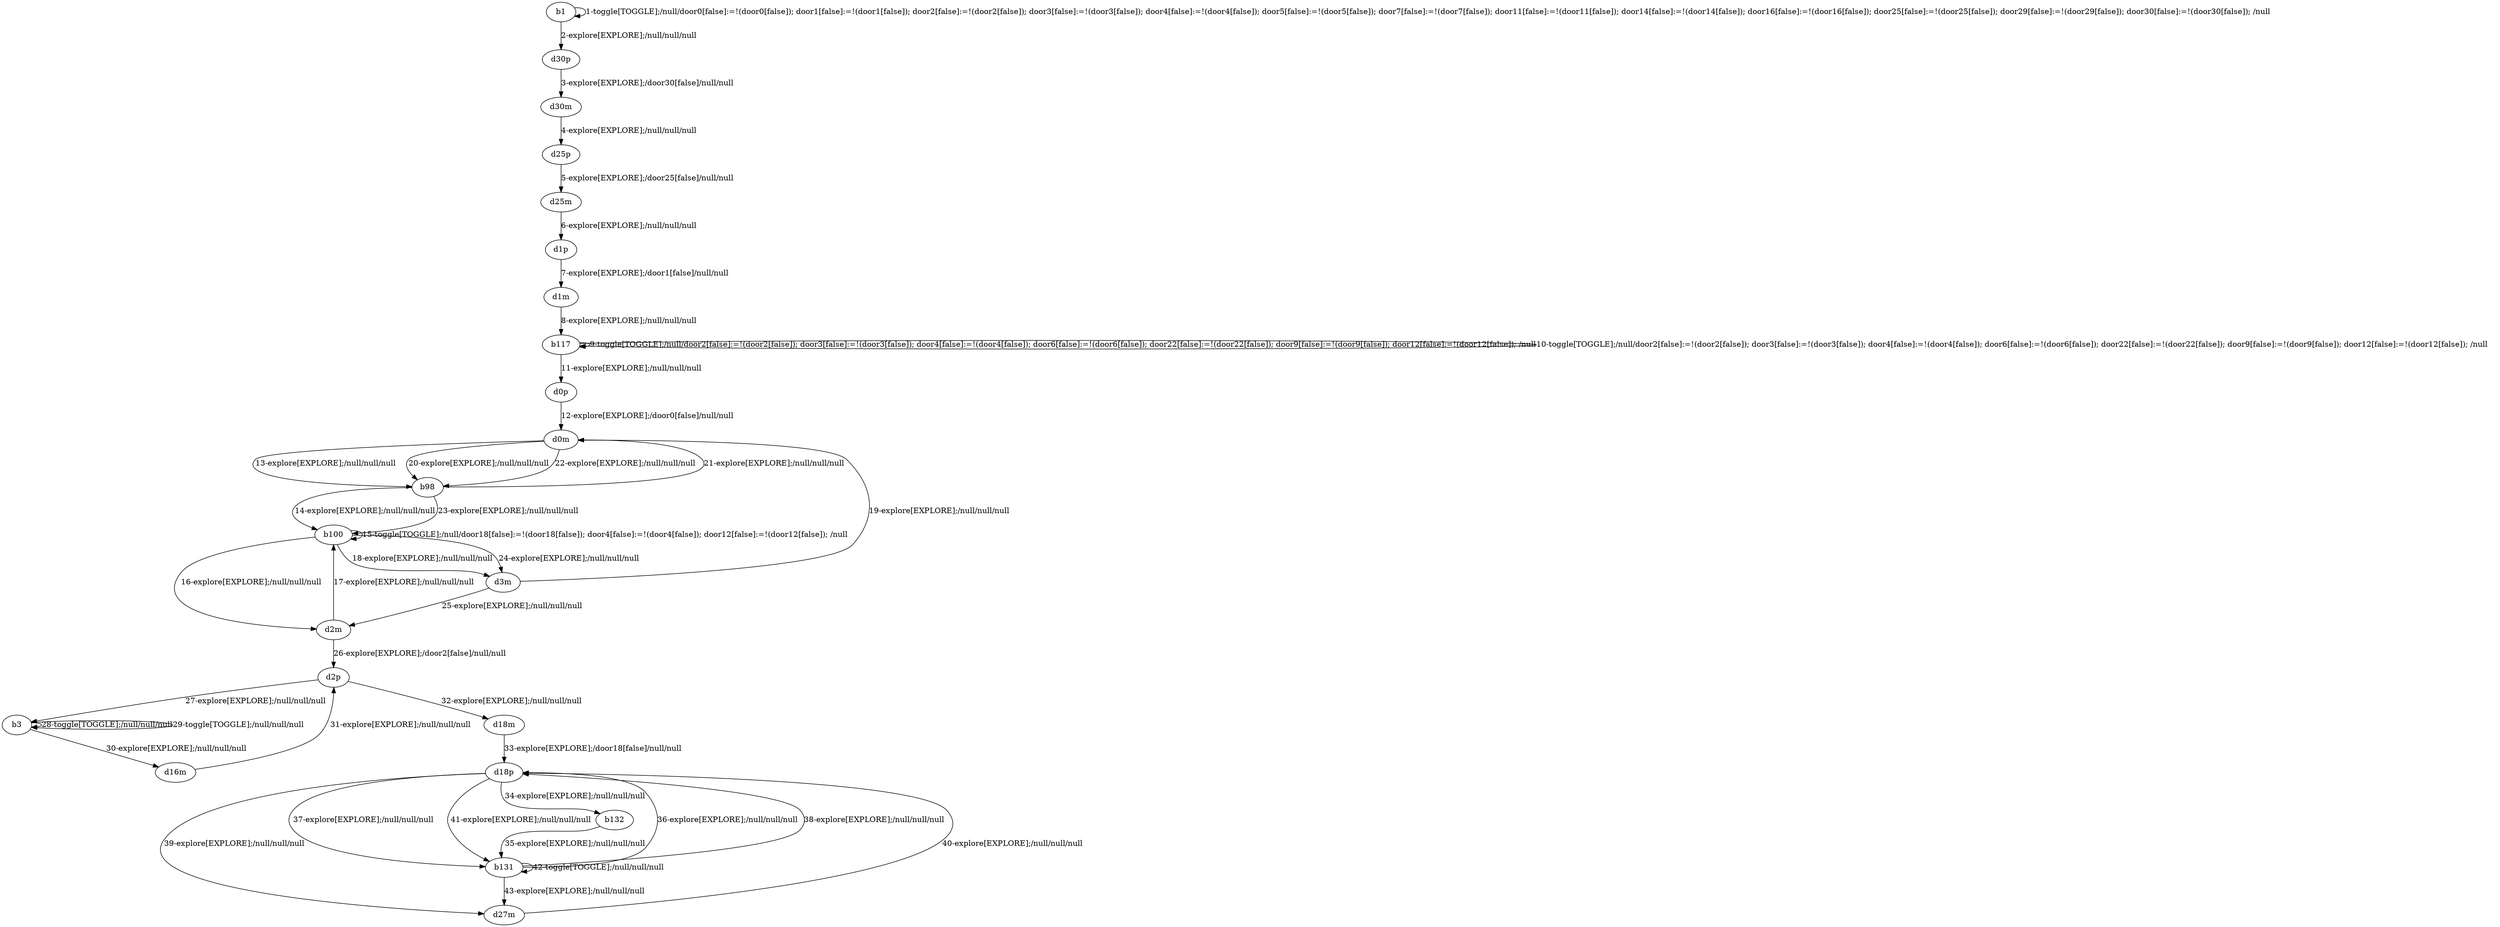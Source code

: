 # Total number of goals covered by this test: 2
# d2p --> d18m
# d27m --> d18p

digraph g {
"b1" -> "b1" [label = "1-toggle[TOGGLE];/null/door0[false]:=!(door0[false]); door1[false]:=!(door1[false]); door2[false]:=!(door2[false]); door3[false]:=!(door3[false]); door4[false]:=!(door4[false]); door5[false]:=!(door5[false]); door7[false]:=!(door7[false]); door11[false]:=!(door11[false]); door14[false]:=!(door14[false]); door16[false]:=!(door16[false]); door25[false]:=!(door25[false]); door29[false]:=!(door29[false]); door30[false]:=!(door30[false]); /null"];
"b1" -> "d30p" [label = "2-explore[EXPLORE];/null/null/null"];
"d30p" -> "d30m" [label = "3-explore[EXPLORE];/door30[false]/null/null"];
"d30m" -> "d25p" [label = "4-explore[EXPLORE];/null/null/null"];
"d25p" -> "d25m" [label = "5-explore[EXPLORE];/door25[false]/null/null"];
"d25m" -> "d1p" [label = "6-explore[EXPLORE];/null/null/null"];
"d1p" -> "d1m" [label = "7-explore[EXPLORE];/door1[false]/null/null"];
"d1m" -> "b117" [label = "8-explore[EXPLORE];/null/null/null"];
"b117" -> "b117" [label = "9-toggle[TOGGLE];/null/door2[false]:=!(door2[false]); door3[false]:=!(door3[false]); door4[false]:=!(door4[false]); door6[false]:=!(door6[false]); door22[false]:=!(door22[false]); door9[false]:=!(door9[false]); door12[false]:=!(door12[false]); /null"];
"b117" -> "b117" [label = "10-toggle[TOGGLE];/null/door2[false]:=!(door2[false]); door3[false]:=!(door3[false]); door4[false]:=!(door4[false]); door6[false]:=!(door6[false]); door22[false]:=!(door22[false]); door9[false]:=!(door9[false]); door12[false]:=!(door12[false]); /null"];
"b117" -> "d0p" [label = "11-explore[EXPLORE];/null/null/null"];
"d0p" -> "d0m" [label = "12-explore[EXPLORE];/door0[false]/null/null"];
"d0m" -> "b98" [label = "13-explore[EXPLORE];/null/null/null"];
"b98" -> "b100" [label = "14-explore[EXPLORE];/null/null/null"];
"b100" -> "b100" [label = "15-toggle[TOGGLE];/null/door18[false]:=!(door18[false]); door4[false]:=!(door4[false]); door12[false]:=!(door12[false]); /null"];
"b100" -> "d2m" [label = "16-explore[EXPLORE];/null/null/null"];
"d2m" -> "b100" [label = "17-explore[EXPLORE];/null/null/null"];
"b100" -> "d3m" [label = "18-explore[EXPLORE];/null/null/null"];
"d3m" -> "d0m" [label = "19-explore[EXPLORE];/null/null/null"];
"d0m" -> "b98" [label = "20-explore[EXPLORE];/null/null/null"];
"b98" -> "d0m" [label = "21-explore[EXPLORE];/null/null/null"];
"d0m" -> "b98" [label = "22-explore[EXPLORE];/null/null/null"];
"b98" -> "b100" [label = "23-explore[EXPLORE];/null/null/null"];
"b100" -> "d3m" [label = "24-explore[EXPLORE];/null/null/null"];
"d3m" -> "d2m" [label = "25-explore[EXPLORE];/null/null/null"];
"d2m" -> "d2p" [label = "26-explore[EXPLORE];/door2[false]/null/null"];
"d2p" -> "b3" [label = "27-explore[EXPLORE];/null/null/null"];
"b3" -> "b3" [label = "28-toggle[TOGGLE];/null/null/null"];
"b3" -> "b3" [label = "29-toggle[TOGGLE];/null/null/null"];
"b3" -> "d16m" [label = "30-explore[EXPLORE];/null/null/null"];
"d16m" -> "d2p" [label = "31-explore[EXPLORE];/null/null/null"];
"d2p" -> "d18m" [label = "32-explore[EXPLORE];/null/null/null"];
"d18m" -> "d18p" [label = "33-explore[EXPLORE];/door18[false]/null/null"];
"d18p" -> "b132" [label = "34-explore[EXPLORE];/null/null/null"];
"b132" -> "b131" [label = "35-explore[EXPLORE];/null/null/null"];
"b131" -> "d18p" [label = "36-explore[EXPLORE];/null/null/null"];
"d18p" -> "b131" [label = "37-explore[EXPLORE];/null/null/null"];
"b131" -> "d18p" [label = "38-explore[EXPLORE];/null/null/null"];
"d18p" -> "d27m" [label = "39-explore[EXPLORE];/null/null/null"];
"d27m" -> "d18p" [label = "40-explore[EXPLORE];/null/null/null"];
"d18p" -> "b131" [label = "41-explore[EXPLORE];/null/null/null"];
"b131" -> "b131" [label = "42-toggle[TOGGLE];/null/null/null"];
"b131" -> "d27m" [label = "43-explore[EXPLORE];/null/null/null"];
}